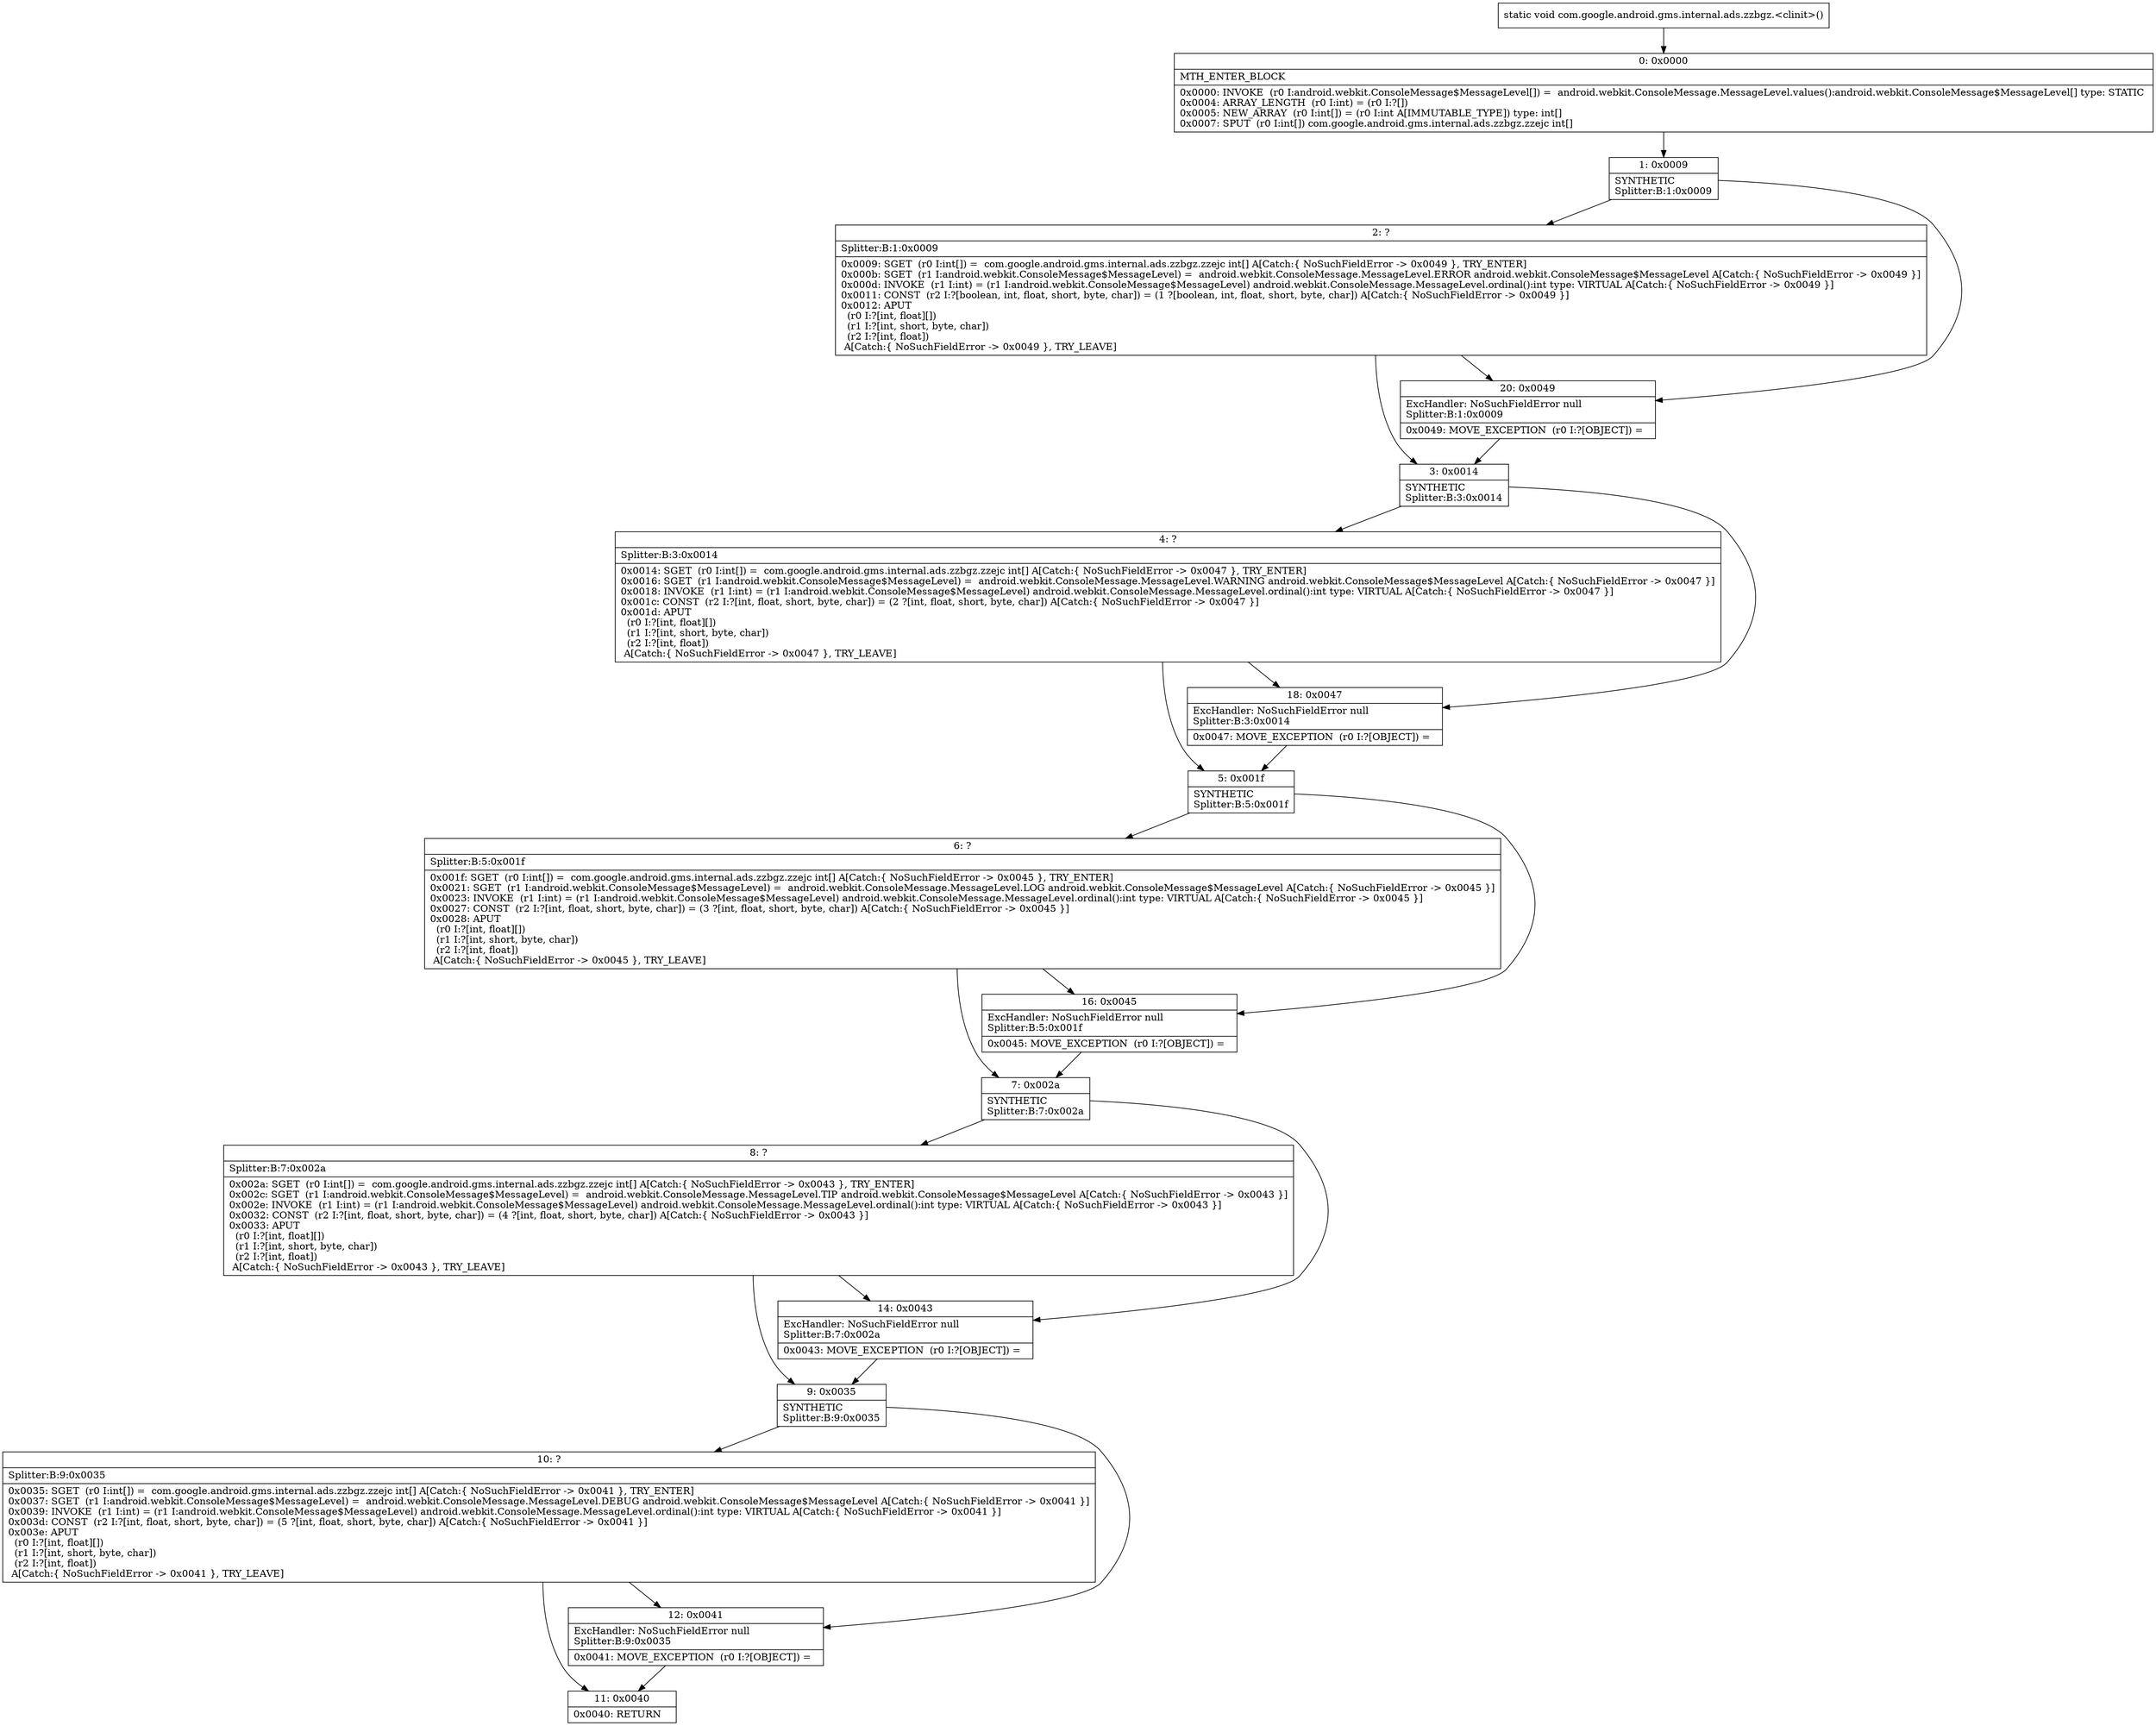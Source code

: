 digraph "CFG forcom.google.android.gms.internal.ads.zzbgz.\<clinit\>()V" {
Node_0 [shape=record,label="{0\:\ 0x0000|MTH_ENTER_BLOCK\l|0x0000: INVOKE  (r0 I:android.webkit.ConsoleMessage$MessageLevel[]) =  android.webkit.ConsoleMessage.MessageLevel.values():android.webkit.ConsoleMessage$MessageLevel[] type: STATIC \l0x0004: ARRAY_LENGTH  (r0 I:int) = (r0 I:?[]) \l0x0005: NEW_ARRAY  (r0 I:int[]) = (r0 I:int A[IMMUTABLE_TYPE]) type: int[] \l0x0007: SPUT  (r0 I:int[]) com.google.android.gms.internal.ads.zzbgz.zzejc int[] \l}"];
Node_1 [shape=record,label="{1\:\ 0x0009|SYNTHETIC\lSplitter:B:1:0x0009\l}"];
Node_2 [shape=record,label="{2\:\ ?|Splitter:B:1:0x0009\l|0x0009: SGET  (r0 I:int[]) =  com.google.android.gms.internal.ads.zzbgz.zzejc int[] A[Catch:\{ NoSuchFieldError \-\> 0x0049 \}, TRY_ENTER]\l0x000b: SGET  (r1 I:android.webkit.ConsoleMessage$MessageLevel) =  android.webkit.ConsoleMessage.MessageLevel.ERROR android.webkit.ConsoleMessage$MessageLevel A[Catch:\{ NoSuchFieldError \-\> 0x0049 \}]\l0x000d: INVOKE  (r1 I:int) = (r1 I:android.webkit.ConsoleMessage$MessageLevel) android.webkit.ConsoleMessage.MessageLevel.ordinal():int type: VIRTUAL A[Catch:\{ NoSuchFieldError \-\> 0x0049 \}]\l0x0011: CONST  (r2 I:?[boolean, int, float, short, byte, char]) = (1 ?[boolean, int, float, short, byte, char]) A[Catch:\{ NoSuchFieldError \-\> 0x0049 \}]\l0x0012: APUT  \l  (r0 I:?[int, float][])\l  (r1 I:?[int, short, byte, char])\l  (r2 I:?[int, float])\l A[Catch:\{ NoSuchFieldError \-\> 0x0049 \}, TRY_LEAVE]\l}"];
Node_3 [shape=record,label="{3\:\ 0x0014|SYNTHETIC\lSplitter:B:3:0x0014\l}"];
Node_4 [shape=record,label="{4\:\ ?|Splitter:B:3:0x0014\l|0x0014: SGET  (r0 I:int[]) =  com.google.android.gms.internal.ads.zzbgz.zzejc int[] A[Catch:\{ NoSuchFieldError \-\> 0x0047 \}, TRY_ENTER]\l0x0016: SGET  (r1 I:android.webkit.ConsoleMessage$MessageLevel) =  android.webkit.ConsoleMessage.MessageLevel.WARNING android.webkit.ConsoleMessage$MessageLevel A[Catch:\{ NoSuchFieldError \-\> 0x0047 \}]\l0x0018: INVOKE  (r1 I:int) = (r1 I:android.webkit.ConsoleMessage$MessageLevel) android.webkit.ConsoleMessage.MessageLevel.ordinal():int type: VIRTUAL A[Catch:\{ NoSuchFieldError \-\> 0x0047 \}]\l0x001c: CONST  (r2 I:?[int, float, short, byte, char]) = (2 ?[int, float, short, byte, char]) A[Catch:\{ NoSuchFieldError \-\> 0x0047 \}]\l0x001d: APUT  \l  (r0 I:?[int, float][])\l  (r1 I:?[int, short, byte, char])\l  (r2 I:?[int, float])\l A[Catch:\{ NoSuchFieldError \-\> 0x0047 \}, TRY_LEAVE]\l}"];
Node_5 [shape=record,label="{5\:\ 0x001f|SYNTHETIC\lSplitter:B:5:0x001f\l}"];
Node_6 [shape=record,label="{6\:\ ?|Splitter:B:5:0x001f\l|0x001f: SGET  (r0 I:int[]) =  com.google.android.gms.internal.ads.zzbgz.zzejc int[] A[Catch:\{ NoSuchFieldError \-\> 0x0045 \}, TRY_ENTER]\l0x0021: SGET  (r1 I:android.webkit.ConsoleMessage$MessageLevel) =  android.webkit.ConsoleMessage.MessageLevel.LOG android.webkit.ConsoleMessage$MessageLevel A[Catch:\{ NoSuchFieldError \-\> 0x0045 \}]\l0x0023: INVOKE  (r1 I:int) = (r1 I:android.webkit.ConsoleMessage$MessageLevel) android.webkit.ConsoleMessage.MessageLevel.ordinal():int type: VIRTUAL A[Catch:\{ NoSuchFieldError \-\> 0x0045 \}]\l0x0027: CONST  (r2 I:?[int, float, short, byte, char]) = (3 ?[int, float, short, byte, char]) A[Catch:\{ NoSuchFieldError \-\> 0x0045 \}]\l0x0028: APUT  \l  (r0 I:?[int, float][])\l  (r1 I:?[int, short, byte, char])\l  (r2 I:?[int, float])\l A[Catch:\{ NoSuchFieldError \-\> 0x0045 \}, TRY_LEAVE]\l}"];
Node_7 [shape=record,label="{7\:\ 0x002a|SYNTHETIC\lSplitter:B:7:0x002a\l}"];
Node_8 [shape=record,label="{8\:\ ?|Splitter:B:7:0x002a\l|0x002a: SGET  (r0 I:int[]) =  com.google.android.gms.internal.ads.zzbgz.zzejc int[] A[Catch:\{ NoSuchFieldError \-\> 0x0043 \}, TRY_ENTER]\l0x002c: SGET  (r1 I:android.webkit.ConsoleMessage$MessageLevel) =  android.webkit.ConsoleMessage.MessageLevel.TIP android.webkit.ConsoleMessage$MessageLevel A[Catch:\{ NoSuchFieldError \-\> 0x0043 \}]\l0x002e: INVOKE  (r1 I:int) = (r1 I:android.webkit.ConsoleMessage$MessageLevel) android.webkit.ConsoleMessage.MessageLevel.ordinal():int type: VIRTUAL A[Catch:\{ NoSuchFieldError \-\> 0x0043 \}]\l0x0032: CONST  (r2 I:?[int, float, short, byte, char]) = (4 ?[int, float, short, byte, char]) A[Catch:\{ NoSuchFieldError \-\> 0x0043 \}]\l0x0033: APUT  \l  (r0 I:?[int, float][])\l  (r1 I:?[int, short, byte, char])\l  (r2 I:?[int, float])\l A[Catch:\{ NoSuchFieldError \-\> 0x0043 \}, TRY_LEAVE]\l}"];
Node_9 [shape=record,label="{9\:\ 0x0035|SYNTHETIC\lSplitter:B:9:0x0035\l}"];
Node_10 [shape=record,label="{10\:\ ?|Splitter:B:9:0x0035\l|0x0035: SGET  (r0 I:int[]) =  com.google.android.gms.internal.ads.zzbgz.zzejc int[] A[Catch:\{ NoSuchFieldError \-\> 0x0041 \}, TRY_ENTER]\l0x0037: SGET  (r1 I:android.webkit.ConsoleMessage$MessageLevel) =  android.webkit.ConsoleMessage.MessageLevel.DEBUG android.webkit.ConsoleMessage$MessageLevel A[Catch:\{ NoSuchFieldError \-\> 0x0041 \}]\l0x0039: INVOKE  (r1 I:int) = (r1 I:android.webkit.ConsoleMessage$MessageLevel) android.webkit.ConsoleMessage.MessageLevel.ordinal():int type: VIRTUAL A[Catch:\{ NoSuchFieldError \-\> 0x0041 \}]\l0x003d: CONST  (r2 I:?[int, float, short, byte, char]) = (5 ?[int, float, short, byte, char]) A[Catch:\{ NoSuchFieldError \-\> 0x0041 \}]\l0x003e: APUT  \l  (r0 I:?[int, float][])\l  (r1 I:?[int, short, byte, char])\l  (r2 I:?[int, float])\l A[Catch:\{ NoSuchFieldError \-\> 0x0041 \}, TRY_LEAVE]\l}"];
Node_11 [shape=record,label="{11\:\ 0x0040|0x0040: RETURN   \l}"];
Node_12 [shape=record,label="{12\:\ 0x0041|ExcHandler: NoSuchFieldError null\lSplitter:B:9:0x0035\l|0x0041: MOVE_EXCEPTION  (r0 I:?[OBJECT]) =  \l}"];
Node_14 [shape=record,label="{14\:\ 0x0043|ExcHandler: NoSuchFieldError null\lSplitter:B:7:0x002a\l|0x0043: MOVE_EXCEPTION  (r0 I:?[OBJECT]) =  \l}"];
Node_16 [shape=record,label="{16\:\ 0x0045|ExcHandler: NoSuchFieldError null\lSplitter:B:5:0x001f\l|0x0045: MOVE_EXCEPTION  (r0 I:?[OBJECT]) =  \l}"];
Node_18 [shape=record,label="{18\:\ 0x0047|ExcHandler: NoSuchFieldError null\lSplitter:B:3:0x0014\l|0x0047: MOVE_EXCEPTION  (r0 I:?[OBJECT]) =  \l}"];
Node_20 [shape=record,label="{20\:\ 0x0049|ExcHandler: NoSuchFieldError null\lSplitter:B:1:0x0009\l|0x0049: MOVE_EXCEPTION  (r0 I:?[OBJECT]) =  \l}"];
MethodNode[shape=record,label="{static void com.google.android.gms.internal.ads.zzbgz.\<clinit\>() }"];
MethodNode -> Node_0;
Node_0 -> Node_1;
Node_1 -> Node_2;
Node_1 -> Node_20;
Node_2 -> Node_3;
Node_2 -> Node_20;
Node_3 -> Node_4;
Node_3 -> Node_18;
Node_4 -> Node_5;
Node_4 -> Node_18;
Node_5 -> Node_6;
Node_5 -> Node_16;
Node_6 -> Node_7;
Node_6 -> Node_16;
Node_7 -> Node_8;
Node_7 -> Node_14;
Node_8 -> Node_9;
Node_8 -> Node_14;
Node_9 -> Node_10;
Node_9 -> Node_12;
Node_10 -> Node_11;
Node_10 -> Node_12;
Node_12 -> Node_11;
Node_14 -> Node_9;
Node_16 -> Node_7;
Node_18 -> Node_5;
Node_20 -> Node_3;
}

